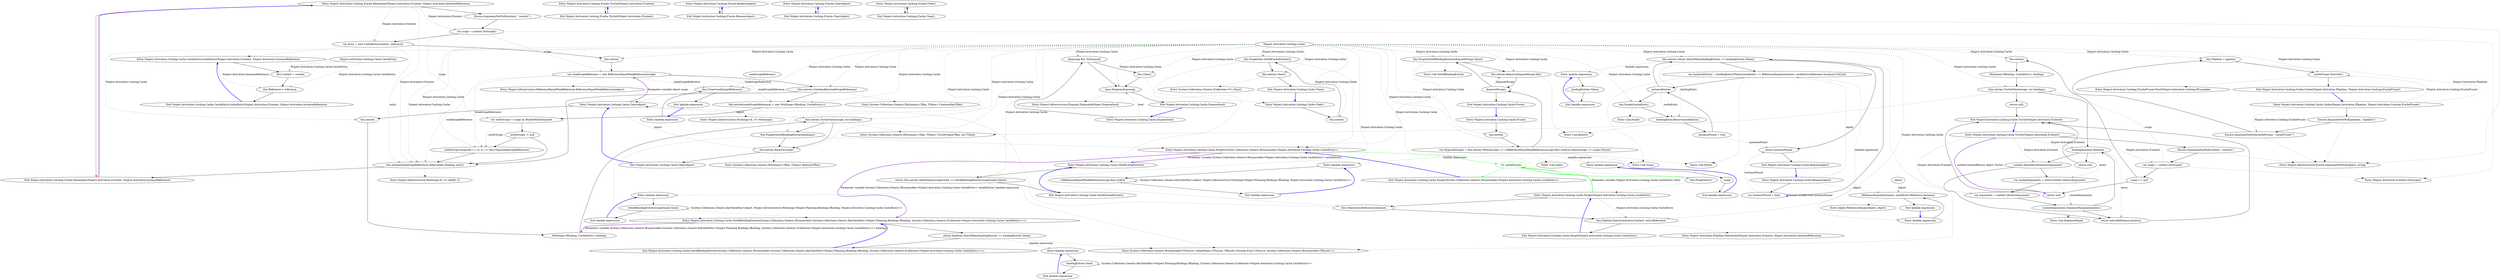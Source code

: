 digraph  {
n0 [cluster="Ninject.Activation.Caching.ICache.Remember(Ninject.Activation.IContext, Ninject.Activation.InstanceReference)", label="Entry Ninject.Activation.Caching.ICache.Remember(Ninject.Activation.IContext, Ninject.Activation.InstanceReference)", span="42-42"];
n1 [cluster="Ninject.Activation.Caching.ICache.Remember(Ninject.Activation.IContext, Ninject.Activation.InstanceReference)", label="Exit Ninject.Activation.Caching.ICache.Remember(Ninject.Activation.IContext, Ninject.Activation.InstanceReference)", span="42-42"];
n2 [cluster="Ninject.Activation.Caching.ICache.TryGet(Ninject.Activation.IContext)", label="Entry Ninject.Activation.Caching.ICache.TryGet(Ninject.Activation.IContext)", span="49-49"];
n3 [cluster="Ninject.Activation.Caching.ICache.TryGet(Ninject.Activation.IContext)", label="Exit Ninject.Activation.Caching.ICache.TryGet(Ninject.Activation.IContext)", span="49-49"];
n4 [cluster="Ninject.Activation.Caching.ICache.Release(object)", label="Entry Ninject.Activation.Caching.ICache.Release(object)", span="56-56"];
n5 [cluster="Ninject.Activation.Caching.ICache.Release(object)", label="Exit Ninject.Activation.Caching.ICache.Release(object)", span="56-56"];
n6 [cluster="Ninject.Activation.Caching.ICache.Clear(object)", label="Entry Ninject.Activation.Caching.ICache.Clear(object)", span="63-63"];
n7 [cluster="Ninject.Activation.Caching.ICache.Clear(object)", label="Exit Ninject.Activation.Caching.ICache.Clear(object)", span="63-63"];
n8 [cluster="Ninject.Activation.Caching.ICache.Clear()", label="Entry Ninject.Activation.Caching.ICache.Clear()", span="68-68"];
n9 [cluster="Ninject.Activation.Caching.ICache.Clear()", label="Exit Ninject.Activation.Caching.ICache.Clear()", span="68-68"];
d119 [cluster="Ninject.Activation.Caching.Cache.Forget(System.Collections.Generic.IEnumerable<Ninject.Activation.Caching.Cache.CacheEntry>)", color=green, community=0, label="15: cacheEntries", span="237-237"];
d88 [cluster="Ninject.Activation.Caching.Cache.Forget(System.Collections.Generic.IEnumerable<Ninject.Activation.Caching.Cache.CacheEntry>)", label="Entry Ninject.Activation.Caching.Cache.Forget(System.Collections.Generic.IEnumerable<Ninject.Activation.Caching.Cache.CacheEntry>)", span="235-235"];
d120 [cluster="Ninject.Activation.Caching.Cache.Forget(System.Collections.Generic.IEnumerable<Ninject.Activation.Caching.Cache.CacheEntry>)", label="this.Forget(entry)", span="239-239"];
d122 [cluster="Ninject.Activation.Caching.Cache.Forget(Ninject.Activation.Caching.Cache.CacheEntry)", label="Entry Ninject.Activation.Caching.Cache.Forget(Ninject.Activation.Caching.Cache.CacheEntry)", span="247-247"];
d121 [cluster="Ninject.Activation.Caching.Cache.Forget(System.Collections.Generic.IEnumerable<Ninject.Activation.Caching.Cache.CacheEntry>)", label="Exit Ninject.Activation.Caching.Cache.Forget(System.Collections.Generic.IEnumerable<Ninject.Activation.Caching.Cache.CacheEntry>)", span="235-235"];
d83 [cluster="Ninject.Activation.Caching.Cache.Prune()", label="this.Forget(GetAllBindingEntries(disposedScope.Value))", span="175-175"];
d98 [cluster="Ninject.Activation.Caching.Cache.Clear(object)", label="this.Forget(GetAllBindingEntries(bindings))", span="193-193"];
d104 [cluster="Ninject.Activation.Caching.Cache.Clear()", label="this.Forget(this.GetAllCacheEntries())", span="207-207"];
d101 [cluster="Ninject.Activation.Caching.Cache.GetAllBindingEntries(System.Collections.Generic.IEnumerable<System.Collections.Generic.KeyValuePair<Ninject.Planning.Bindings.IBinding, System.Collections.Generic.ICollection<Ninject.Activation.Caching.Cache.CacheEntry>>>)", label="Entry Ninject.Activation.Caching.Cache.GetAllBindingEntries(System.Collections.Generic.IEnumerable<System.Collections.Generic.KeyValuePair<Ninject.Planning.Bindings.IBinding, System.Collections.Generic.ICollection<Ninject.Activation.Caching.Cache.CacheEntry>>>)", span="217-217"];
d107 [cluster="Ninject.Activation.Caching.Cache.GetAllCacheEntries()", label="Entry Ninject.Activation.Caching.Cache.GetAllCacheEntries()", span="226-226"];
d130 [label="Ninject.Activation.Caching.Cache", span=""];
d125 [cluster="Ninject.Activation.Caching.Cache.Forget(Ninject.Activation.Caching.Cache.CacheEntry)", label="Exit Ninject.Activation.Caching.Cache.Forget(Ninject.Activation.Caching.Cache.CacheEntry)", span="247-247"];
d123 [cluster="Ninject.Activation.Caching.Cache.Forget(Ninject.Activation.Caching.Cache.CacheEntry)", label="this.Clear(entry.Reference.Instance)", span="249-249"];
d124 [cluster="Ninject.Activation.Caching.Cache.Forget(Ninject.Activation.Caching.Cache.CacheEntry)", label="this.Pipeline.Deactivate(entry.Context, entry.Reference)", span="250-250"];
d82 [cluster="Ninject.Activation.Caching.Cache.Prune()", label=disposedScopes, span="173-173"];
d84 [cluster="Ninject.Activation.Caching.Cache.Prune()", label="this.entries.Remove(disposedScope.Key)", span="176-176"];
d87 [cluster="Unk.GetAllBindingEntries", label="Entry Unk.GetAllBindingEntries", span=""];
d97 [cluster="Ninject.Activation.Caching.Cache.Clear(object)", label="this.entries.TryGetValue(scope, out bindings)", span="191-191"];
d99 [cluster="Ninject.Activation.Caching.Cache.Clear(object)", label="this.entries.Remove(scope)", span="196-196"];
d103 [cluster="Ninject.Activation.Caching.Cache.Clear()", label="this.entries", span="205-205"];
d105 [cluster="Ninject.Activation.Caching.Cache.Clear()", label="this.entries.Clear()", span="208-208"];
d110 [cluster="Ninject.Activation.Caching.Cache.GetAllBindingEntries(System.Collections.Generic.IEnumerable<System.Collections.Generic.KeyValuePair<Ninject.Planning.Bindings.IBinding, System.Collections.Generic.ICollection<Ninject.Activation.Caching.Cache.CacheEntry>>>)", label="Exit Ninject.Activation.Caching.Cache.GetAllBindingEntries(System.Collections.Generic.IEnumerable<System.Collections.Generic.KeyValuePair<Ninject.Planning.Bindings.IBinding, System.Collections.Generic.ICollection<Ninject.Activation.Caching.Cache.CacheEntry>>>)", span="217-217"];
d117 [cluster="lambda expression", label="GetAllBindingEntries(scopeCache.Value)", span="228-228"];
d109 [cluster="Ninject.Activation.Caching.Cache.GetAllBindingEntries(System.Collections.Generic.IEnumerable<System.Collections.Generic.KeyValuePair<Ninject.Planning.Bindings.IBinding, System.Collections.Generic.ICollection<Ninject.Activation.Caching.Cache.CacheEntry>>>)", label="return bindings.SelectMany(bindingEntries => bindingEntries.Value);", span="219-219"];
d96 [cluster="Ninject.Activation.Caching.Cache.Clear(object)", label="Multimap<IBinding, CacheEntry> bindings", span="190-190"];
d115 [cluster="Ninject.Activation.Caching.Cache.GetAllCacheEntries()", label="Exit Ninject.Activation.Caching.Cache.GetAllCacheEntries()", span="226-226"];
d114 [cluster="Ninject.Activation.Caching.Cache.GetAllCacheEntries()", label="return this.entries.SelectMany(scopeCache => GetAllBindingEntries(scopeCache.Value));", span="228-228"];
d3 [cluster="Ninject.Activation.Caching.Cache.Cache(Ninject.Activation.IPipeline, Ninject.Activation.Caching.ICachePruner)", label="this.Pipeline = pipeline", span="41-41"];
d4 [cluster="Ninject.Activation.Caching.Cache.Cache(Ninject.Activation.IPipeline, Ninject.Activation.Caching.ICachePruner)", label="cachePruner.Start(this)", span="42-42"];
d9 [cluster="Ninject.Activation.Caching.Cache.Dispose(bool)", label="disposing && !IsDisposed", span="64-64"];
d10 [cluster="Ninject.Activation.Caching.Cache.Dispose(bool)", label="this.Clear()", span="66-66"];
d11 [cluster="Ninject.Activation.Caching.Cache.Dispose(bool)", label="base.Dispose(disposing)", span="69-69"];
d19 [cluster="Ninject.Activation.Caching.Cache.Remember(Ninject.Activation.IContext, Ninject.Activation.InstanceReference)", label="this.entries", span="84-84"];
d21 [cluster="Ninject.Activation.Caching.Cache.Remember(Ninject.Activation.IContext, Ninject.Activation.InstanceReference)", label="!this.entries.ContainsKey(weakScopeReference)", span="87-87"];
d22 [cluster="Ninject.Activation.Caching.Cache.Remember(Ninject.Activation.IContext, Ninject.Activation.InstanceReference)", label="this.entries[weakScopeReference] = new Multimap<IBinding, CacheEntry>()", span="89-89"];
d25 [cluster="Ninject.Activation.Caching.Cache.Remember(Ninject.Activation.IContext, Ninject.Activation.InstanceReference)", label="notifyScope.Disposed += (o, e) => this.Clear(weakScopeReference)", span="93-93"];
d35 [cluster="lambda expression", label="this.Clear(weakScopeReference)", span="93-93"];
d26 [cluster="Ninject.Activation.Caching.Cache.Remember(Ninject.Activation.IContext, Ninject.Activation.InstanceReference)", label="this.entries[weakScopeReference].Add(context.Binding, entry)", span="97-97"];
d43 [cluster="Ninject.Activation.Caching.Cache.TryGet(Ninject.Activation.IContext)", label="this.entries", span="115-115"];
d45 [cluster="Ninject.Activation.Caching.Cache.TryGet(Ninject.Activation.IContext)", label="!this.entries.TryGetValue(scope, out bindings)", span="118-118"];
d59 [cluster="Ninject.Activation.Caching.Cache.Release(object)", label="this.entries.Values.SelectMany(bindingEntries => bindingEntries.Values)", span="151-151"];
d62 [cluster="Ninject.Activation.Caching.Cache.Release(object)", label="this.Forget(cacheEntry)", span="156-156"];
d80 [cluster="Ninject.Activation.Caching.Cache.Prune()", label="this.entries", span="170-170"];
d81 [cluster="Ninject.Activation.Caching.Cache.Prune()", label="var disposedScopes = this.entries.Where(scope => !((ReferenceEqualWeakReference)scope.Key).IsAlive).Select(scope => scope).ToList()", span="172-172"];
d95 [cluster="Ninject.Activation.Caching.Cache.Clear(object)", label="this.entries", span="188-188"];
d37 [cluster="Ninject.Activation.Caching.Cache.Clear(object)", label="Entry Ninject.Activation.Caching.Cache.Clear(object)", span="186-186"];
d126 [cluster="Ninject.Activation.IPipeline.Deactivate(Ninject.Activation.IContext, Ninject.Activation.InstanceReference)", label="Entry Ninject.Activation.IPipeline.Deactivate(Ninject.Activation.IContext, Ninject.Activation.InstanceReference)", span="40-40"];
d85 [cluster="Ninject.Activation.Caching.Cache.Prune()", label="Exit Ninject.Activation.Caching.Cache.Prune()", span="168-168"];
d71 [cluster="Unk.Remove", label="Entry Unk.Remove", span=""];
d55 [cluster="System.Collections.Generic.IDictionary<TKey, TValue>.TryGetValue(TKey, out TValue)", label="Entry System.Collections.Generic.IDictionary<TKey, TValue>.TryGetValue(TKey, out TValue)", span="0-0"];
d100 [cluster="Ninject.Activation.Caching.Cache.Clear(object)", label="Exit Ninject.Activation.Caching.Cache.Clear(object)", span="186-186"];
d102 [cluster="System.Collections.Generic.IDictionary<TKey, TValue>.Remove(TKey)", label="Entry System.Collections.Generic.IDictionary<TKey, TValue>.Remove(TKey)", span="0-0"];
d13 [cluster="Ninject.Activation.Caching.Cache.Clear()", label="Entry Ninject.Activation.Caching.Cache.Clear()", span="203-203"];
d106 [cluster="Ninject.Activation.Caching.Cache.Clear()", label="Exit Ninject.Activation.Caching.Cache.Clear()", span="203-203"];
d108 [cluster="System.Collections.Generic.ICollection<T>.Clear()", label="Entry System.Collections.Generic.ICollection<T>.Clear()", span="0-0"];
d116 [cluster="lambda expression", label="Entry lambda expression", span="228-228"];
d118 [cluster="lambda expression", label="Exit lambda expression", span="228-228"];
d67 [cluster="System.Collections.Generic.IEnumerable<TSource>.SelectMany<TSource, TResult>(System.Func<TSource, System.Collections.Generic.IEnumerable<TResult>>)", label="Entry System.Collections.Generic.IEnumerable<TSource>.SelectMany<TSource, TResult>(System.Func<TSource, System.Collections.Generic.IEnumerable<TResult>>)", span="0-0"];
d111 [cluster="lambda expression", label="Entry lambda expression", span="219-219"];
d0 [cluster="Ninject.Activation.Caching.Cache.Cache(Ninject.Activation.IPipeline, Ninject.Activation.Caching.ICachePruner)", label="Entry Ninject.Activation.Caching.Cache.Cache(Ninject.Activation.IPipeline, Ninject.Activation.Caching.ICachePruner)", span="36-36"];
d2 [cluster="Ninject.Activation.Caching.Cache.Cache(Ninject.Activation.IPipeline, Ninject.Activation.Caching.ICachePruner)", label="Ensure.ArgumentNotNull(cachePruner, ''cachePruner'')", span="39-39"];
d5 [cluster="Ninject.Activation.Caching.Cache.Cache(Ninject.Activation.IPipeline, Ninject.Activation.Caching.ICachePruner)", label="Exit Ninject.Activation.Caching.Cache.Cache(Ninject.Activation.IPipeline, Ninject.Activation.Caching.ICachePruner)", span="36-36"];
d7 [cluster="Ninject.Activation.Caching.ICachePruner.Start(Ninject.Activation.Caching.IPruneable)", label="Entry Ninject.Activation.Caching.ICachePruner.Start(Ninject.Activation.Caching.IPruneable)", span="25-25"];
d8 [cluster="Ninject.Activation.Caching.Cache.Dispose(bool)", label="Entry Ninject.Activation.Caching.Cache.Dispose(bool)", span="62-62"];
d12 [cluster="Ninject.Activation.Caching.Cache.Dispose(bool)", label="Exit Ninject.Activation.Caching.Cache.Dispose(bool)", span="62-62"];
d14 [cluster="Ninject.Infrastructure.Disposal.DisposableObject.Dispose(bool)", label="Entry Ninject.Infrastructure.Disposal.DisposableObject.Dispose(bool)", span="37-37"];
d18 [cluster="Ninject.Activation.Caching.Cache.Remember(Ninject.Activation.IContext, Ninject.Activation.InstanceReference)", label="var entry = new CacheEntry(context, reference)", span="82-82"];
d20 [cluster="Ninject.Activation.Caching.Cache.Remember(Ninject.Activation.IContext, Ninject.Activation.InstanceReference)", label="var weakScopeReference = new ReferenceEqualWeakReference(scope)", span="86-86"];
d31 [cluster="System.Collections.Generic.IDictionary<TKey, TValue>.ContainsKey(TKey)", label="Entry System.Collections.Generic.IDictionary<TKey, TValue>.ContainsKey(TKey)", span="0-0"];
d23 [cluster="Ninject.Activation.Caching.Cache.Remember(Ninject.Activation.IContext, Ninject.Activation.InstanceReference)", label="var notifyScope = scope as INotifyWhenDisposed", span="90-90"];
d32 [cluster="Ninject.Infrastructure.Multimap<K, V>.Multimap()", label="Entry Ninject.Infrastructure.Multimap<K, V>.Multimap()", span="22-22"];
d24 [cluster="Ninject.Activation.Caching.Cache.Remember(Ninject.Activation.IContext, Ninject.Activation.InstanceReference)", label="notifyScope != null", span="91-91"];
d131 [label=weakScopeReference, span=""];
d34 [cluster="lambda expression", label="Entry lambda expression", span="93-93"];
d36 [cluster="lambda expression", label="Exit lambda expression", span="93-93"];
d33 [cluster="Ninject.Infrastructure.Multimap<K, V>.Add(K, V)", label="Entry Ninject.Infrastructure.Multimap<K, V>.Add(K, V)", span="64-64"];
d41 [cluster="Ninject.Activation.Caching.Cache.TryGet(Ninject.Activation.IContext)", label="scope == null", span="110-110"];
d44 [cluster="Ninject.Activation.Caching.Cache.TryGet(Ninject.Activation.IContext)", label="Multimap<IBinding, CacheEntry> bindings", span="117-117"];
d40 [cluster="Ninject.Activation.Caching.Cache.TryGet(Ninject.Activation.IContext)", label="var scope = context.GetScope()", span="109-109"];
d46 [cluster="Ninject.Activation.Caching.Cache.TryGet(Ninject.Activation.IContext)", label="return null;", span="120-120"];
d47 [cluster="Ninject.Activation.Caching.Cache.TryGet(Ninject.Activation.IContext)", label="bindings[context.Binding]", span="123-123"];
d58 [cluster="Ninject.Activation.Caching.Cache.Release(object)", label="var instanceFound = false", span="150-150"];
d61 [cluster="Ninject.Activation.Caching.Cache.Release(object)", label=instanceEntries, span="154-154"];
d60 [cluster="Ninject.Activation.Caching.Cache.Release(object)", label="var instanceEntries = bindingEntry.Where(cacheEntry => ReferenceEquals(instance, cacheEntry.Reference.Instance)).ToList()", span="153-153"];
d65 [cluster="Ninject.Activation.Caching.Cache.Release(object)", label="return instanceFound;", span="162-162"];
d72 [cluster="lambda expression", label="Entry lambda expression", span="151-151"];
d63 [cluster="Ninject.Activation.Caching.Cache.Release(object)", label="bindingEntry.Remove(cacheEntry)", span="157-157"];
d70 [cluster="Unk.Forget", label="Entry Unk.Forget", span=""];
d79 [cluster="Ninject.Activation.Caching.Cache.Prune()", label="Entry Ninject.Activation.Caching.Cache.Prune()", span="168-168"];
d68 [cluster="Unk.Where", label="Entry Unk.Where", span=""];
d86 [cluster="Unk.Select", label="Entry Unk.Select", span=""];
d69 [cluster="Unk.ToList", label="Entry Unk.ToList", span=""];
d89 [cluster="lambda expression", label="Entry lambda expression", span="172-172"];
d92 [cluster="lambda expression", label="Entry lambda expression", span="172-172"];
d113 [cluster="lambda expression", label="Exit lambda expression", span="219-219"];
d112 [cluster="lambda expression", label="bindingEntries.Value", span="219-219"];
d1 [cluster="Ninject.Activation.Caching.Cache.Cache(Ninject.Activation.IPipeline, Ninject.Activation.Caching.ICachePruner)", label="Ensure.ArgumentNotNull(pipeline, ''pipeline'')", span="38-38"];
d6 [cluster="Ninject.Infrastructure.Ensure.ArgumentNotNull(object, string)", label="Entry Ninject.Infrastructure.Ensure.ArgumentNotNull(object, string)", span="17-17"];
d17 [cluster="Ninject.Activation.Caching.Cache.Remember(Ninject.Activation.IContext, Ninject.Activation.InstanceReference)", label="var scope = context.GetScope()", span="81-81"];
d29 [cluster="Ninject.Activation.Caching.Cache.CacheEntry.CacheEntry(Ninject.Activation.IContext, Ninject.Activation.InstanceReference)", label="Entry Ninject.Activation.Caching.Cache.CacheEntry.CacheEntry(Ninject.Activation.IContext, Ninject.Activation.InstanceReference)", span="263-263"];
d30 [cluster="Ninject.Infrastructure.ReferenceEqualWeakReference.ReferenceEqualWeakReference(object)", label="Entry Ninject.Infrastructure.ReferenceEqualWeakReference.ReferenceEqualWeakReference(object)", span="26-26"];
d42 [cluster="Ninject.Activation.Caching.Cache.TryGet(Ninject.Activation.IContext)", label="return null;", span="112-112"];
d38 [cluster="Ninject.Activation.Caching.Cache.TryGet(Ninject.Activation.IContext)", label="Entry Ninject.Activation.Caching.Cache.TryGet(Ninject.Activation.IContext)", span="106-106"];
d39 [cluster="Ninject.Activation.Caching.Cache.TryGet(Ninject.Activation.IContext)", label="Ensure.ArgumentNotNull(context, ''context'')", span="108-108"];
d28 [cluster="Ninject.Activation.IContext.GetScope()", label="Entry Ninject.Activation.IContext.GetScope()", span="69-69"];
d54 [cluster="Ninject.Activation.Caching.Cache.TryGet(Ninject.Activation.IContext)", label="Exit Ninject.Activation.Caching.Cache.TryGet(Ninject.Activation.IContext)", span="106-106"];
d51 [cluster="Ninject.Activation.Caching.Cache.TryGet(Ninject.Activation.IContext)", label="!cachedArguments.SequenceEqual(arguments)", span="130-130"];
d48 [cluster="Ninject.Activation.Caching.Cache.TryGet(Ninject.Activation.IContext)", label="context.HasInferredGenericArguments", span="125-125"];
d53 [cluster="Ninject.Activation.Caching.Cache.TryGet(Ninject.Activation.IContext)", label="return null;", span="139-139"];
d49 [cluster="Ninject.Activation.Caching.Cache.TryGet(Ninject.Activation.IContext)", label="var cachedArguments = entry.Context.GenericArguments", span="127-127"];
d52 [cluster="Ninject.Activation.Caching.Cache.TryGet(Ninject.Activation.IContext)", label="return entry.Reference.Instance;", span="136-136"];
d57 [cluster="Ninject.Activation.Caching.Cache.Release(object)", label="Entry Ninject.Activation.Caching.Cache.Release(object)", span="148-148"];
d64 [cluster="Ninject.Activation.Caching.Cache.Release(object)", label="instanceFound = true", span="158-158"];
d75 [cluster="lambda expression", label="Entry lambda expression", span="153-153"];
d66 [cluster="Ninject.Activation.Caching.Cache.Release(object)", label="Exit Ninject.Activation.Caching.Cache.Release(object)", span="148-148"];
d74 [cluster="lambda expression", label="Exit lambda expression", span="151-151"];
d73 [cluster="lambda expression", label="bindingEntries.Values", span="151-151"];
d91 [cluster="lambda expression", label="Exit lambda expression", span="172-172"];
d90 [cluster="lambda expression", label="!((ReferenceEqualWeakReference)scope.Key).IsAlive", span="172-172"];
d94 [cluster="lambda expression", label="Exit lambda expression", span="172-172"];
d93 [cluster="lambda expression", label=scope, span="172-172"];
d16 [cluster="Ninject.Activation.Caching.Cache.Remember(Ninject.Activation.IContext, Ninject.Activation.InstanceReference)", label="Ensure.ArgumentNotNull(context, ''context'')", span="79-79"];
d129 [cluster="Ninject.Activation.Caching.Cache.CacheEntry.CacheEntry(Ninject.Activation.IContext, Ninject.Activation.InstanceReference)", label="Exit Ninject.Activation.Caching.Cache.CacheEntry.CacheEntry(Ninject.Activation.IContext, Ninject.Activation.InstanceReference)", span="263-263"];
d127 [cluster="Ninject.Activation.Caching.Cache.CacheEntry.CacheEntry(Ninject.Activation.IContext, Ninject.Activation.InstanceReference)", label="this.Context = context", span="265-265"];
d128 [cluster="Ninject.Activation.Caching.Cache.CacheEntry.CacheEntry(Ninject.Activation.IContext, Ninject.Activation.InstanceReference)", label="this.Reference = reference", span="266-266"];
d50 [cluster="Ninject.Activation.Caching.Cache.TryGet(Ninject.Activation.IContext)", label="var arguments = context.GenericArguments", span="128-128"];
d56 [cluster="Unk.SequenceEqual", label="Entry Unk.SequenceEqual", span=""];
d76 [cluster="lambda expression", label="ReferenceEquals(instance, cacheEntry.Reference.Instance)", span="153-153"];
d77 [cluster="lambda expression", label="Exit lambda expression", span="153-153"];
d133 [label="Ninject.Activation.Caching.Cache.CacheEntry", span=""];
d132 [label=object, span=""];
d78 [cluster="object.ReferenceEquals(object, object)", label="Entry object.ReferenceEquals(object, object)", span="0-0"];
n0 -> n1  [color=red, key=0, style=solid];
n0 -> d26  [color=darkseagreen4, key=1, label="Ninject.Activation.IContext", style=dashed];
n0 -> d18  [color=darkseagreen4, key=1, label="Ninject.Activation.IContext", style=dashed];
n0 -> d17  [color=darkseagreen4, key=1, label="Ninject.Activation.IContext", style=dashed];
n0 -> d16  [key=0, style=solid];
n1 -> n0  [color=blue, key=0, style=bold];
n2 -> n3  [key=0, style=solid];
n3 -> n2  [color=blue, key=0, style=bold];
n4 -> n5  [key=0, style=solid];
n5 -> n4  [color=blue, key=0, style=bold];
n6 -> n7  [key=0, style=solid];
n7 -> n6  [color=blue, key=0, style=bold];
n8 -> n9  [key=0, style=solid];
n9 -> n8  [color=blue, key=0, style=bold];
d119 -> d120  [color=green, key=0, style=solid];
d119 -> d121  [color=green, key=0, style=solid];
d88 -> d119  [color=green, key=0, style=solid];
d88 -> d101  [color=darkorchid, key=3, label="Parameter variable System.Collections.Generic.IEnumerable<Ninject.Activation.Caching.Cache.CacheEntry> cacheEntries", style=bold];
d88 -> d107  [color=darkorchid, key=3, label="Parameter variable System.Collections.Generic.IEnumerable<Ninject.Activation.Caching.Cache.CacheEntry> cacheEntries", style=bold];
d120 -> d119  [color=green, key=0, style=solid];
d120 -> d122  [key=2, style=dotted];
d122 -> d119  [color=green, key=3, label="Parameter variable Ninject.Activation.Caching.Cache.CacheEntry entry", style=bold];
d122 -> d123  [key=0, style=solid];
d122 -> d124  [color=darkseagreen4, key=1, label="Ninject.Activation.Caching.Cache.CacheEntry", style=dashed];
d121 -> d88  [color=blue, key=0, style=bold];
d83 -> d88  [key=2, style=dotted];
d83 -> d84  [key=0, style=solid];
d83 -> d87  [key=2, style=dotted];
d98 -> d88  [key=2, style=dotted];
d98 -> d99  [key=0, style=solid];
d98 -> d101  [key=2, style=dotted];
d104 -> d88  [key=2, style=dotted];
d104 -> d105  [key=0, style=solid];
d104 -> d107  [key=2, style=dotted];
d101 -> d109  [key=0, style=solid];
d101 -> d96  [color=darkorchid, key=3, label="Parameter variable System.Collections.Generic.IEnumerable<System.Collections.Generic.KeyValuePair<Ninject.Planning.Bindings.IBinding, System.Collections.Generic.ICollection<Ninject.Activation.Caching.Cache.CacheEntry>>> bindings", style=bold];
d107 -> d114  [key=0, style=solid];
d130 -> d120  [color=darkseagreen4, key=1, label="Ninject.Activation.Caching.Cache", style=dashed];
d130 -> d83  [color=darkseagreen4, key=1, label="Ninject.Activation.Caching.Cache", style=dashed];
d130 -> d98  [color=darkseagreen4, key=1, label="Ninject.Activation.Caching.Cache", style=dashed];
d130 -> d104  [color=darkseagreen4, key=1, label="Ninject.Activation.Caching.Cache", style=dashed];
d130 -> d3  [color=darkseagreen4, key=1, label="Ninject.Activation.Caching.Cache", style=dashed];
d130 -> d4  [color=darkseagreen4, key=1, label="Ninject.Activation.Caching.Cache", style=dashed];
d130 -> d9  [color=darkseagreen4, key=1, label="Ninject.Activation.Caching.Cache", style=dashed];
d130 -> d10  [color=darkseagreen4, key=1, label="Ninject.Activation.Caching.Cache", style=dashed];
d130 -> d11  [color=darkseagreen4, key=1, label="Ninject.Activation.Caching.Cache", style=dashed];
d130 -> d19  [color=darkseagreen4, key=1, label="Ninject.Activation.Caching.Cache", style=dashed];
d130 -> d21  [color=darkseagreen4, key=1, label="Ninject.Activation.Caching.Cache", style=dashed];
d130 -> d22  [color=darkseagreen4, key=1, label="Ninject.Activation.Caching.Cache", style=dashed];
d130 -> d25  [color=darkseagreen4, key=1, label="Ninject.Activation.Caching.Cache", style=dashed];
d130 -> d35  [color=darkseagreen4, key=1, label="Ninject.Activation.Caching.Cache", style=dashed];
d130 -> d26  [color=darkseagreen4, key=1, label="Ninject.Activation.Caching.Cache", style=dashed];
d130 -> d43  [color=darkseagreen4, key=1, label="Ninject.Activation.Caching.Cache", style=dashed];
d130 -> d45  [color=darkseagreen4, key=1, label="Ninject.Activation.Caching.Cache", style=dashed];
d130 -> d59  [color=darkseagreen4, key=1, label="Ninject.Activation.Caching.Cache", style=dashed];
d130 -> d62  [color=darkseagreen4, key=1, label="Ninject.Activation.Caching.Cache", style=dashed];
d130 -> d80  [color=darkseagreen4, key=1, label="Ninject.Activation.Caching.Cache", style=dashed];
d130 -> d81  [color=darkseagreen4, key=1, label="Ninject.Activation.Caching.Cache", style=dashed];
d130 -> d84  [color=darkseagreen4, key=1, label="Ninject.Activation.Caching.Cache", style=dashed];
d130 -> d95  [color=darkseagreen4, key=1, label="Ninject.Activation.Caching.Cache", style=dashed];
d130 -> d97  [color=darkseagreen4, key=1, label="Ninject.Activation.Caching.Cache", style=dashed];
d130 -> d99  [color=darkseagreen4, key=1, label="Ninject.Activation.Caching.Cache", style=dashed];
d130 -> d103  [color=darkseagreen4, key=1, label="Ninject.Activation.Caching.Cache", style=dashed];
d130 -> d105  [color=darkseagreen4, key=1, label="Ninject.Activation.Caching.Cache", style=dashed];
d130 -> d114  [color=darkseagreen4, key=1, label="Ninject.Activation.Caching.Cache", style=dashed];
d130 -> d123  [color=darkseagreen4, key=1, label="Ninject.Activation.Caching.Cache", style=dashed];
d130 -> d124  [color=darkseagreen4, key=1, label="Ninject.Activation.Caching.Cache", style=dashed];
d125 -> d122  [color=blue, key=0, style=bold];
d123 -> d124  [key=0, style=solid];
d123 -> d37  [key=2, style=dotted];
d124 -> d125  [key=0, style=solid];
d124 -> d126  [key=2, style=dotted];
d82 -> d83  [key=0, style=solid];
d82 -> d85  [key=0, style=solid];
d82 -> d84  [color=darkseagreen4, key=1, label=disposedScope, style=dashed];
d84 -> d82  [key=0, style=solid];
d84 -> d71  [key=2, style=dotted];
d97 -> d98  [key=0, style=solid];
d97 -> d99  [key=0, style=solid];
d97 -> d55  [key=2, style=dotted];
d99 -> d100  [key=0, style=solid];
d99 -> d102  [key=2, style=dotted];
d103 -> d104  [key=0, style=solid];
d105 -> d106  [key=0, style=solid];
d105 -> d108  [key=2, style=dotted];
d110 -> d101  [color=blue, key=0, style=bold];
d117 -> d101  [key=2, style=dotted];
d117 -> d117  [color=darkseagreen4, key=1, label="System.Collections.Generic.KeyValuePair<object, Ninject.Infrastructure.Multimap<Ninject.Planning.Bindings.IBinding, Ninject.Activation.Caching.Cache.CacheEntry>>", style=dashed];
d117 -> d118  [key=0, style=solid];
d109 -> d110  [key=0, style=solid];
d109 -> d67  [key=2, style=dotted];
d109 -> d111  [color=darkseagreen4, key=1, label="lambda expression", style=dashed];
d96 -> d97  [key=0, style=solid];
d115 -> d107  [color=blue, key=0, style=bold];
d114 -> d115  [key=0, style=solid];
d114 -> d67  [key=2, style=dotted];
d114 -> d116  [color=darkseagreen4, key=1, label="lambda expression", style=dashed];
d3 -> d4  [key=0, style=solid];
d4 -> d5  [key=0, style=solid];
d4 -> d7  [key=2, style=dotted];
d9 -> d10  [key=0, style=solid];
d9 -> d11  [key=0, style=solid];
d10 -> d11  [key=0, style=solid];
d10 -> d13  [key=2, style=dotted];
d11 -> d12  [key=0, style=solid];
d11 -> d14  [key=2, style=dotted];
d19 -> d20  [key=0, style=solid];
d21 -> d22  [key=0, style=solid];
d21 -> d26  [key=0, style=solid];
d21 -> d31  [key=2, style=dotted];
d22 -> d23  [key=0, style=solid];
d22 -> d32  [key=2, style=dotted];
d25 -> d26  [key=0, style=solid];
d35 -> d36  [key=0, style=solid];
d35 -> d37  [key=2, style=dotted];
d26 -> n1  [key=0, style=solid];
d26 -> d33  [key=2, style=dotted];
d43 -> d44  [key=0, style=solid];
d45 -> d46  [key=0, style=solid];
d45 -> d47  [key=0, style=solid];
d45 -> d55  [key=2, style=dotted];
d59 -> d60  [key=0, style=solid];
d59 -> d65  [key=0, style=solid];
d59 -> d67  [key=2, style=dotted];
d59 -> d72  [color=darkseagreen4, key=1, label="lambda expression", style=dashed];
d59 -> d63  [color=darkseagreen4, key=1, label=bindingEntry, style=dashed];
d62 -> d63  [key=0, style=solid];
d62 -> d70  [key=2, style=dotted];
d80 -> d81  [key=0, style=solid];
d81 -> d82  [key=0, style=solid];
d81 -> d68  [key=2, style=dotted];
d81 -> d86  [key=2, style=dotted];
d81 -> d69  [key=2, style=dotted];
d81 -> d89  [color=darkseagreen4, key=1, label="lambda expression", style=dashed];
d81 -> d92  [color=darkseagreen4, key=1, label="lambda expression", style=dashed];
d95 -> d96  [key=0, style=solid];
d37 -> d97  [color=darkseagreen4, key=1, label=object, style=dashed];
d37 -> d99  [color=darkseagreen4, key=1, label=object, style=dashed];
d37 -> d95  [key=0, style=solid];
d37 -> d20  [color=darkorchid, key=3, label="Parameter variable object scope", style=bold];
d85 -> d79  [color=blue, key=0, style=bold];
d100 -> d37  [color=blue, key=0, style=bold];
d13 -> d103  [key=0, style=solid];
d106 -> d13  [color=blue, key=0, style=bold];
d116 -> d117  [key=0, style=solid];
d118 -> d116  [color=blue, key=0, style=bold];
d111 -> d112  [key=0, style=solid];
d0 -> d3  [color=darkseagreen4, key=1, label="Ninject.Activation.IPipeline", style=dashed];
d0 -> d4  [color=darkseagreen4, key=1, label="Ninject.Activation.Caching.ICachePruner", style=dashed];
d0 -> d1  [key=0, style=solid];
d0 -> d2  [color=darkseagreen4, key=1, label="Ninject.Activation.Caching.ICachePruner", style=dashed];
d2 -> d3  [key=0, style=solid];
d2 -> d6  [key=2, style=dotted];
d5 -> d0  [color=blue, key=0, style=bold];
d8 -> d9  [key=0, style=solid];
d8 -> d11  [color=darkseagreen4, key=1, label=bool, style=dashed];
d12 -> d8  [color=blue, key=0, style=bold];
d18 -> d19  [key=0, style=solid];
d18 -> d26  [color=darkseagreen4, key=1, label=entry, style=dashed];
d18 -> d29  [key=2, style=dotted];
d20 -> d21  [key=0, style=solid];
d20 -> d22  [color=darkseagreen4, key=1, label=weakScopeReference, style=dashed];
d20 -> d25  [color=darkseagreen4, key=1, label=weakScopeReference, style=dashed];
d20 -> d35  [color=darkseagreen4, key=1, label=weakScopeReference, style=dashed];
d20 -> d26  [color=darkseagreen4, key=1, label=weakScopeReference, style=dashed];
d20 -> d30  [key=2, style=dotted];
d23 -> d25  [color=darkseagreen4, key=1, label=notifyScope, style=dashed];
d23 -> d24  [key=0, style=solid];
d24 -> d25  [key=0, style=solid];
d24 -> d26  [key=0, style=solid];
d131 -> d35  [color=darkseagreen4, key=1, label=weakScopeReference, style=dashed];
d34 -> d35  [key=0, style=solid];
d36 -> d34  [color=blue, key=0, style=bold];
d41 -> d43  [key=0, style=solid];
d41 -> d42  [key=0, style=solid];
d44 -> d45  [key=0, style=solid];
d40 -> d45  [color=darkseagreen4, key=1, label=scope, style=dashed];
d40 -> d41  [key=0, style=solid];
d40 -> d28  [key=2, style=dotted];
d46 -> d54  [key=0, style=solid];
d47 -> d48  [key=0, style=solid];
d47 -> d53  [key=0, style=solid];
d47 -> d49  [color=darkseagreen4, key=1, label=entry, style=dashed];
d47 -> d52  [color=darkseagreen4, key=1, label=entry, style=dashed];
d58 -> d59  [key=0, style=solid];
d58 -> d58  [color=darkorchid, key=3, label="Local variable bool instanceFound", style=bold];
d58 -> d65  [color=darkseagreen4, key=1, label=instanceFound, style=dashed];
d61 -> d59  [key=0, style=solid];
d61 -> d62  [key=0, style=solid];
d61 -> d63  [color=darkseagreen4, key=1, label=cacheEntry, style=dashed];
d60 -> d61  [key=0, style=solid];
d60 -> d68  [key=2, style=dotted];
d60 -> d69  [key=2, style=dotted];
d60 -> d75  [color=darkseagreen4, key=1, label="lambda expression", style=dashed];
d65 -> d66  [key=0, style=solid];
d72 -> d73  [key=0, style=solid];
d63 -> d71  [key=2, style=dotted];
d63 -> d64  [key=0, style=solid];
d79 -> d80  [key=0, style=solid];
d89 -> d90  [key=0, style=solid];
d92 -> d93  [key=0, style=solid];
d113 -> d111  [color=blue, key=0, style=bold];
d112 -> d113  [key=0, style=solid];
d112 -> d112  [color=darkseagreen4, key=1, label="System.Collections.Generic.KeyValuePair<Ninject.Planning.Bindings.IBinding, System.Collections.Generic.ICollection<Ninject.Activation.Caching.Cache.CacheEntry>>", style=dashed];
d1 -> d2  [key=0, style=solid];
d1 -> d6  [key=2, style=dotted];
d17 -> d18  [key=0, style=solid];
d17 -> d20  [color=darkseagreen4, key=1, label=scope, style=dashed];
d17 -> d23  [color=darkseagreen4, key=1, label=scope, style=dashed];
d17 -> d28  [key=2, style=dotted];
d29 -> d127  [key=0, style=solid];
d29 -> d128  [color=darkseagreen4, key=1, label="Ninject.Activation.InstanceReference", style=dashed];
d42 -> d54  [key=0, style=solid];
d38 -> d40  [color=darkseagreen4, key=1, label="Ninject.Activation.IContext", style=dashed];
d38 -> d47  [color=darkseagreen4, key=1, label="Ninject.Activation.IContext", style=dashed];
d38 -> d42  [color=darkorchid, key=3, label="method methodReturn object TryGet", style=bold];
d38 -> d39  [key=0, style=solid];
d38 -> d48  [color=darkseagreen4, key=1, label="Ninject.Activation.IContext", style=dashed];
d38 -> d50  [color=darkseagreen4, key=1, label="Ninject.Activation.IContext", style=dashed];
d39 -> d40  [key=0, style=solid];
d39 -> d6  [key=2, style=dotted];
d54 -> d38  [color=blue, key=0, style=bold];
d51 -> d47  [key=0, style=solid];
d51 -> d52  [key=0, style=solid];
d51 -> d56  [key=2, style=dotted];
d48 -> d49  [key=0, style=solid];
d48 -> d52  [key=0, style=solid];
d53 -> d54  [key=0, style=solid];
d49 -> d51  [color=darkseagreen4, key=1, label=cachedArguments, style=dashed];
d49 -> d50  [key=0, style=solid];
d52 -> d54  [key=0, style=solid];
d57 -> d58  [key=0, style=solid];
d57 -> d60  [color=darkseagreen4, key=1, label=object, style=dashed];
d57 -> d76  [color=darkseagreen4, key=1, label=object, style=dashed];
d64 -> d61  [key=0, style=solid];
d64 -> d65  [color=darkseagreen4, key=1, label=instanceFound, style=dashed];
d75 -> d76  [key=0, style=solid];
d66 -> d57  [color=blue, key=0, style=bold];
d74 -> d72  [color=blue, key=0, style=bold];
d73 -> d74  [key=0, style=solid];
d91 -> d89  [color=blue, key=0, style=bold];
d90 -> d91  [key=0, style=solid];
d90 -> d90  [color=darkseagreen4, key=1, label="System.Collections.Generic.KeyValuePair<object, Ninject.Infrastructure.Multimap<Ninject.Planning.Bindings.IBinding, Ninject.Activation.Caching.Cache.CacheEntry>>", style=dashed];
d94 -> d92  [color=blue, key=0, style=bold];
d93 -> d94  [key=0, style=solid];
d16 -> d6  [key=2, style=dotted];
d16 -> d17  [key=0, style=solid];
d129 -> d29  [color=blue, key=0, style=bold];
d127 -> d128  [key=0, style=solid];
d128 -> d129  [key=0, style=solid];
d50 -> d51  [key=0, style=solid];
d76 -> d77  [key=0, style=solid];
d76 -> d78  [key=2, style=dotted];
d77 -> d75  [color=blue, key=0, style=bold];
d133 -> d127  [color=darkseagreen4, key=1, label="Ninject.Activation.Caching.Cache.CacheEntry", style=dashed];
d133 -> d128  [color=darkseagreen4, key=1, label="Ninject.Activation.Caching.Cache.CacheEntry", style=dashed];
d132 -> d76  [color=darkseagreen4, key=1, label=object, style=dashed];
}
